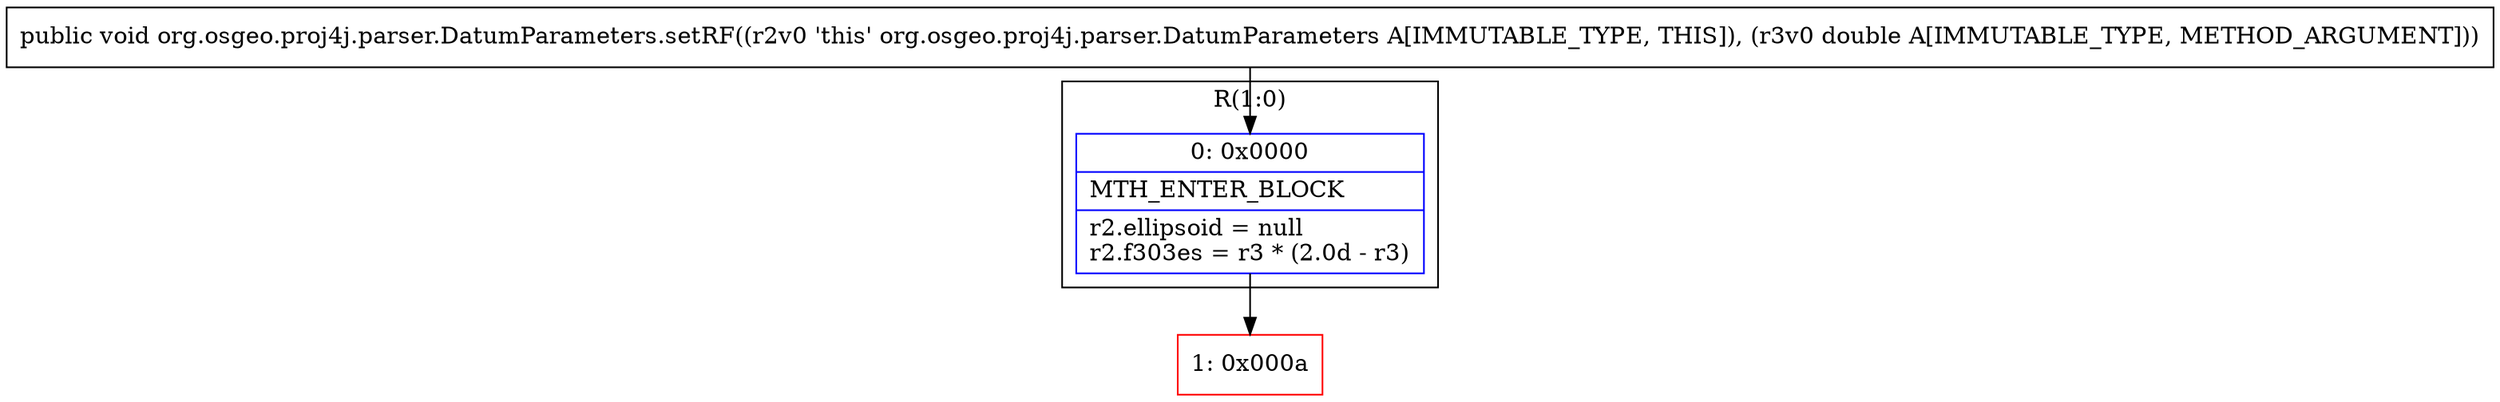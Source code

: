 digraph "CFG fororg.osgeo.proj4j.parser.DatumParameters.setRF(D)V" {
subgraph cluster_Region_1309468052 {
label = "R(1:0)";
node [shape=record,color=blue];
Node_0 [shape=record,label="{0\:\ 0x0000|MTH_ENTER_BLOCK\l|r2.ellipsoid = null\lr2.f303es = r3 * (2.0d \- r3)\l}"];
}
Node_1 [shape=record,color=red,label="{1\:\ 0x000a}"];
MethodNode[shape=record,label="{public void org.osgeo.proj4j.parser.DatumParameters.setRF((r2v0 'this' org.osgeo.proj4j.parser.DatumParameters A[IMMUTABLE_TYPE, THIS]), (r3v0 double A[IMMUTABLE_TYPE, METHOD_ARGUMENT])) }"];
MethodNode -> Node_0;
Node_0 -> Node_1;
}

